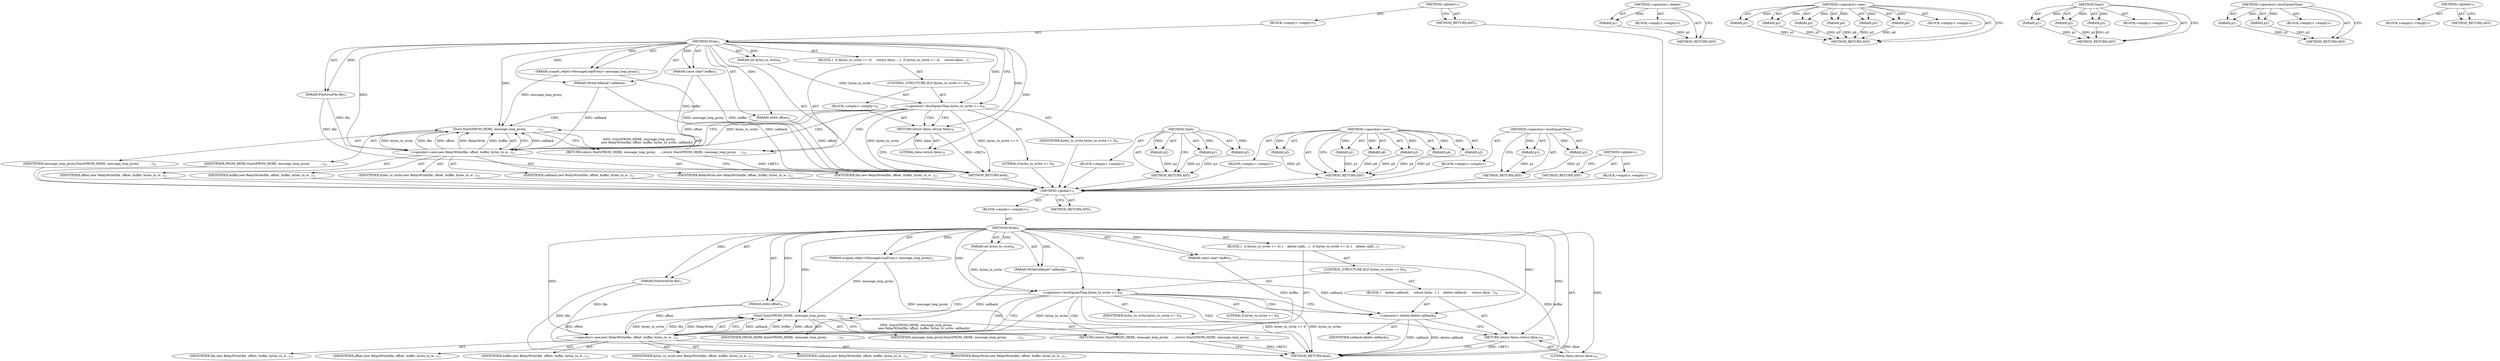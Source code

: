 digraph "&lt;global&gt;" {
vulnerable_6 [label=<(METHOD,&lt;global&gt;)<SUB>1</SUB>>];
vulnerable_7 [label=<(BLOCK,&lt;empty&gt;,&lt;empty&gt;)<SUB>1</SUB>>];
vulnerable_8 [label=<(METHOD,Write)<SUB>1</SUB>>];
vulnerable_9 [label=<(PARAM,scoped_refptr&lt;MessageLoopProxy&gt; message_loop_proxy)<SUB>2</SUB>>];
vulnerable_10 [label=<(PARAM,PlatformFile file)<SUB>3</SUB>>];
vulnerable_11 [label=<(PARAM,int64 offset)<SUB>4</SUB>>];
vulnerable_12 [label=<(PARAM,const char* buffer)<SUB>5</SUB>>];
vulnerable_13 [label=<(PARAM,int bytes_to_write)<SUB>6</SUB>>];
vulnerable_14 [label=<(PARAM,WriteCallback* callback)<SUB>7</SUB>>];
vulnerable_15 [label=<(BLOCK,{
  if (bytes_to_write &lt;= 0)
     return false;...,{
  if (bytes_to_write &lt;= 0)
     return false;...)<SUB>7</SUB>>];
vulnerable_16 [label=<(CONTROL_STRUCTURE,IF,if (bytes_to_write &lt;= 0))<SUB>8</SUB>>];
vulnerable_17 [label=<(&lt;operator&gt;.lessEqualsThan,bytes_to_write &lt;= 0)<SUB>8</SUB>>];
vulnerable_18 [label=<(IDENTIFIER,bytes_to_write,bytes_to_write &lt;= 0)<SUB>8</SUB>>];
vulnerable_19 [label=<(LITERAL,0,bytes_to_write &lt;= 0)<SUB>8</SUB>>];
vulnerable_20 [label=<(BLOCK,&lt;empty&gt;,&lt;empty&gt;)<SUB>9</SUB>>];
vulnerable_21 [label=<(RETURN,return false;,return false;)<SUB>9</SUB>>];
vulnerable_22 [label=<(LITERAL,false,return false;)<SUB>9</SUB>>];
vulnerable_23 [label=<(RETURN,return Start(FROM_HERE, message_loop_proxy,
   ...,return Start(FROM_HERE, message_loop_proxy,
   ...)<SUB>10</SUB>>];
vulnerable_24 [label=<(Start,Start(FROM_HERE, message_loop_proxy,
          ...)<SUB>10</SUB>>];
vulnerable_25 [label=<(IDENTIFIER,FROM_HERE,Start(FROM_HERE, message_loop_proxy,
          ...)<SUB>10</SUB>>];
vulnerable_26 [label=<(IDENTIFIER,message_loop_proxy,Start(FROM_HERE, message_loop_proxy,
          ...)<SUB>10</SUB>>];
vulnerable_27 [label=<(&lt;operator&gt;.new,new RelayWrite(file, offset, buffer, bytes_to_w...)<SUB>11</SUB>>];
vulnerable_28 [label=<(IDENTIFIER,RelayWrite,new RelayWrite(file, offset, buffer, bytes_to_w...)<SUB>11</SUB>>];
vulnerable_29 [label=<(IDENTIFIER,file,new RelayWrite(file, offset, buffer, bytes_to_w...)<SUB>11</SUB>>];
vulnerable_30 [label=<(IDENTIFIER,offset,new RelayWrite(file, offset, buffer, bytes_to_w...)<SUB>11</SUB>>];
vulnerable_31 [label=<(IDENTIFIER,buffer,new RelayWrite(file, offset, buffer, bytes_to_w...)<SUB>11</SUB>>];
vulnerable_32 [label=<(IDENTIFIER,bytes_to_write,new RelayWrite(file, offset, buffer, bytes_to_w...)<SUB>11</SUB>>];
vulnerable_33 [label=<(IDENTIFIER,callback,new RelayWrite(file, offset, buffer, bytes_to_w...)<SUB>11</SUB>>];
vulnerable_34 [label=<(METHOD_RETURN,bool)<SUB>1</SUB>>];
vulnerable_36 [label=<(METHOD_RETURN,ANY)<SUB>1</SUB>>];
vulnerable_70 [label=<(METHOD,Start)>];
vulnerable_71 [label=<(PARAM,p1)>];
vulnerable_72 [label=<(PARAM,p2)>];
vulnerable_73 [label=<(PARAM,p3)>];
vulnerable_74 [label=<(BLOCK,&lt;empty&gt;,&lt;empty&gt;)>];
vulnerable_75 [label=<(METHOD_RETURN,ANY)>];
vulnerable_76 [label=<(METHOD,&lt;operator&gt;.new)>];
vulnerable_77 [label=<(PARAM,p1)>];
vulnerable_78 [label=<(PARAM,p2)>];
vulnerable_79 [label=<(PARAM,p3)>];
vulnerable_80 [label=<(PARAM,p4)>];
vulnerable_81 [label=<(PARAM,p5)>];
vulnerable_82 [label=<(PARAM,p6)>];
vulnerable_83 [label=<(BLOCK,&lt;empty&gt;,&lt;empty&gt;)>];
vulnerable_84 [label=<(METHOD_RETURN,ANY)>];
vulnerable_65 [label=<(METHOD,&lt;operator&gt;.lessEqualsThan)>];
vulnerable_66 [label=<(PARAM,p1)>];
vulnerable_67 [label=<(PARAM,p2)>];
vulnerable_68 [label=<(BLOCK,&lt;empty&gt;,&lt;empty&gt;)>];
vulnerable_69 [label=<(METHOD_RETURN,ANY)>];
vulnerable_59 [label=<(METHOD,&lt;global&gt;)<SUB>1</SUB>>];
vulnerable_60 [label=<(BLOCK,&lt;empty&gt;,&lt;empty&gt;)>];
vulnerable_61 [label=<(METHOD_RETURN,ANY)>];
fixed_6 [label=<(METHOD,&lt;global&gt;)<SUB>1</SUB>>];
fixed_7 [label=<(BLOCK,&lt;empty&gt;,&lt;empty&gt;)<SUB>1</SUB>>];
fixed_8 [label=<(METHOD,Write)<SUB>1</SUB>>];
fixed_9 [label=<(PARAM,scoped_refptr&lt;MessageLoopProxy&gt; message_loop_proxy)<SUB>2</SUB>>];
fixed_10 [label=<(PARAM,PlatformFile file)<SUB>3</SUB>>];
fixed_11 [label=<(PARAM,int64 offset)<SUB>4</SUB>>];
fixed_12 [label=<(PARAM,const char* buffer)<SUB>5</SUB>>];
fixed_13 [label=<(PARAM,int bytes_to_write)<SUB>6</SUB>>];
fixed_14 [label=<(PARAM,WriteCallback* callback)<SUB>7</SUB>>];
fixed_15 [label=<(BLOCK,{
  if (bytes_to_write &lt;= 0) {
    delete callb...,{
  if (bytes_to_write &lt;= 0) {
    delete callb...)<SUB>7</SUB>>];
fixed_16 [label=<(CONTROL_STRUCTURE,IF,if (bytes_to_write &lt;= 0))<SUB>8</SUB>>];
fixed_17 [label=<(&lt;operator&gt;.lessEqualsThan,bytes_to_write &lt;= 0)<SUB>8</SUB>>];
fixed_18 [label=<(IDENTIFIER,bytes_to_write,bytes_to_write &lt;= 0)<SUB>8</SUB>>];
fixed_19 [label=<(LITERAL,0,bytes_to_write &lt;= 0)<SUB>8</SUB>>];
fixed_20 [label=<(BLOCK,{
    delete callback;
     return false;
  },{
    delete callback;
     return false;
  })<SUB>8</SUB>>];
fixed_21 [label=<(&lt;operator&gt;.delete,delete callback)<SUB>9</SUB>>];
fixed_22 [label=<(IDENTIFIER,callback,delete callback)<SUB>9</SUB>>];
fixed_23 [label=<(RETURN,return false;,return false;)<SUB>10</SUB>>];
fixed_24 [label=<(LITERAL,false,return false;)<SUB>10</SUB>>];
fixed_25 [label=<(RETURN,return Start(FROM_HERE, message_loop_proxy,
   ...,return Start(FROM_HERE, message_loop_proxy,
   ...)<SUB>12</SUB>>];
fixed_26 [label=<(Start,Start(FROM_HERE, message_loop_proxy,
          ...)<SUB>12</SUB>>];
fixed_27 [label=<(IDENTIFIER,FROM_HERE,Start(FROM_HERE, message_loop_proxy,
          ...)<SUB>12</SUB>>];
fixed_28 [label=<(IDENTIFIER,message_loop_proxy,Start(FROM_HERE, message_loop_proxy,
          ...)<SUB>12</SUB>>];
fixed_29 [label=<(&lt;operator&gt;.new,new RelayWrite(file, offset, buffer, bytes_to_w...)<SUB>13</SUB>>];
fixed_30 [label=<(IDENTIFIER,RelayWrite,new RelayWrite(file, offset, buffer, bytes_to_w...)<SUB>13</SUB>>];
fixed_31 [label=<(IDENTIFIER,file,new RelayWrite(file, offset, buffer, bytes_to_w...)<SUB>13</SUB>>];
fixed_32 [label=<(IDENTIFIER,offset,new RelayWrite(file, offset, buffer, bytes_to_w...)<SUB>13</SUB>>];
fixed_33 [label=<(IDENTIFIER,buffer,new RelayWrite(file, offset, buffer, bytes_to_w...)<SUB>13</SUB>>];
fixed_34 [label=<(IDENTIFIER,bytes_to_write,new RelayWrite(file, offset, buffer, bytes_to_w...)<SUB>13</SUB>>];
fixed_35 [label=<(IDENTIFIER,callback,new RelayWrite(file, offset, buffer, bytes_to_w...)<SUB>13</SUB>>];
fixed_36 [label=<(METHOD_RETURN,bool)<SUB>1</SUB>>];
fixed_38 [label=<(METHOD_RETURN,ANY)<SUB>1</SUB>>];
fixed_72 [label=<(METHOD,&lt;operator&gt;.delete)>];
fixed_73 [label=<(PARAM,p1)>];
fixed_74 [label=<(BLOCK,&lt;empty&gt;,&lt;empty&gt;)>];
fixed_75 [label=<(METHOD_RETURN,ANY)>];
fixed_82 [label=<(METHOD,&lt;operator&gt;.new)>];
fixed_83 [label=<(PARAM,p1)>];
fixed_84 [label=<(PARAM,p2)>];
fixed_85 [label=<(PARAM,p3)>];
fixed_86 [label=<(PARAM,p4)>];
fixed_87 [label=<(PARAM,p5)>];
fixed_88 [label=<(PARAM,p6)>];
fixed_89 [label=<(BLOCK,&lt;empty&gt;,&lt;empty&gt;)>];
fixed_90 [label=<(METHOD_RETURN,ANY)>];
fixed_76 [label=<(METHOD,Start)>];
fixed_77 [label=<(PARAM,p1)>];
fixed_78 [label=<(PARAM,p2)>];
fixed_79 [label=<(PARAM,p3)>];
fixed_80 [label=<(BLOCK,&lt;empty&gt;,&lt;empty&gt;)>];
fixed_81 [label=<(METHOD_RETURN,ANY)>];
fixed_67 [label=<(METHOD,&lt;operator&gt;.lessEqualsThan)>];
fixed_68 [label=<(PARAM,p1)>];
fixed_69 [label=<(PARAM,p2)>];
fixed_70 [label=<(BLOCK,&lt;empty&gt;,&lt;empty&gt;)>];
fixed_71 [label=<(METHOD_RETURN,ANY)>];
fixed_61 [label=<(METHOD,&lt;global&gt;)<SUB>1</SUB>>];
fixed_62 [label=<(BLOCK,&lt;empty&gt;,&lt;empty&gt;)>];
fixed_63 [label=<(METHOD_RETURN,ANY)>];
vulnerable_6 -> vulnerable_7  [key=0, label="AST: "];
vulnerable_6 -> vulnerable_36  [key=0, label="AST: "];
vulnerable_6 -> vulnerable_36  [key=1, label="CFG: "];
vulnerable_7 -> vulnerable_8  [key=0, label="AST: "];
vulnerable_8 -> vulnerable_9  [key=0, label="AST: "];
vulnerable_8 -> vulnerable_9  [key=1, label="DDG: "];
vulnerable_8 -> vulnerable_10  [key=0, label="AST: "];
vulnerable_8 -> vulnerable_10  [key=1, label="DDG: "];
vulnerable_8 -> vulnerable_11  [key=0, label="AST: "];
vulnerable_8 -> vulnerable_11  [key=1, label="DDG: "];
vulnerable_8 -> vulnerable_12  [key=0, label="AST: "];
vulnerable_8 -> vulnerable_12  [key=1, label="DDG: "];
vulnerable_8 -> vulnerable_13  [key=0, label="AST: "];
vulnerable_8 -> vulnerable_13  [key=1, label="DDG: "];
vulnerable_8 -> vulnerable_14  [key=0, label="AST: "];
vulnerable_8 -> vulnerable_14  [key=1, label="DDG: "];
vulnerable_8 -> vulnerable_15  [key=0, label="AST: "];
vulnerable_8 -> vulnerable_34  [key=0, label="AST: "];
vulnerable_8 -> vulnerable_17  [key=0, label="CFG: "];
vulnerable_8 -> vulnerable_17  [key=1, label="DDG: "];
vulnerable_8 -> vulnerable_21  [key=0, label="DDG: "];
vulnerable_8 -> vulnerable_24  [key=0, label="DDG: "];
vulnerable_8 -> vulnerable_22  [key=0, label="DDG: "];
vulnerable_8 -> vulnerable_27  [key=0, label="DDG: "];
vulnerable_9 -> vulnerable_34  [key=0, label="DDG: message_loop_proxy"];
vulnerable_9 -> vulnerable_24  [key=0, label="DDG: message_loop_proxy"];
vulnerable_10 -> vulnerable_34  [key=0, label="DDG: file"];
vulnerable_10 -> vulnerable_27  [key=0, label="DDG: file"];
vulnerable_11 -> vulnerable_34  [key=0, label="DDG: offset"];
vulnerable_11 -> vulnerable_27  [key=0, label="DDG: offset"];
vulnerable_12 -> vulnerable_34  [key=0, label="DDG: buffer"];
vulnerable_12 -> vulnerable_27  [key=0, label="DDG: buffer"];
vulnerable_13 -> vulnerable_17  [key=0, label="DDG: bytes_to_write"];
vulnerable_14 -> vulnerable_34  [key=0, label="DDG: callback"];
vulnerable_14 -> vulnerable_27  [key=0, label="DDG: callback"];
vulnerable_15 -> vulnerable_16  [key=0, label="AST: "];
vulnerable_15 -> vulnerable_23  [key=0, label="AST: "];
vulnerable_16 -> vulnerable_17  [key=0, label="AST: "];
vulnerable_16 -> vulnerable_20  [key=0, label="AST: "];
vulnerable_17 -> vulnerable_18  [key=0, label="AST: "];
vulnerable_17 -> vulnerable_19  [key=0, label="AST: "];
vulnerable_17 -> vulnerable_21  [key=0, label="CFG: "];
vulnerable_17 -> vulnerable_21  [key=1, label="CDG: "];
vulnerable_17 -> vulnerable_27  [key=0, label="CFG: "];
vulnerable_17 -> vulnerable_27  [key=1, label="DDG: bytes_to_write"];
vulnerable_17 -> vulnerable_27  [key=2, label="CDG: "];
vulnerable_17 -> vulnerable_34  [key=0, label="DDG: bytes_to_write"];
vulnerable_17 -> vulnerable_34  [key=1, label="DDG: bytes_to_write &lt;= 0"];
vulnerable_17 -> vulnerable_24  [key=0, label="CDG: "];
vulnerable_17 -> vulnerable_23  [key=0, label="CDG: "];
vulnerable_18 -> fixed_6  [key=0];
vulnerable_19 -> fixed_6  [key=0];
vulnerable_20 -> vulnerable_21  [key=0, label="AST: "];
vulnerable_21 -> vulnerable_22  [key=0, label="AST: "];
vulnerable_21 -> vulnerable_34  [key=0, label="CFG: "];
vulnerable_21 -> vulnerable_34  [key=1, label="DDG: &lt;RET&gt;"];
vulnerable_22 -> vulnerable_21  [key=0, label="DDG: false"];
vulnerable_23 -> vulnerable_24  [key=0, label="AST: "];
vulnerable_23 -> vulnerable_34  [key=0, label="CFG: "];
vulnerable_23 -> vulnerable_34  [key=1, label="DDG: &lt;RET&gt;"];
vulnerable_24 -> vulnerable_25  [key=0, label="AST: "];
vulnerable_24 -> vulnerable_26  [key=0, label="AST: "];
vulnerable_24 -> vulnerable_27  [key=0, label="AST: "];
vulnerable_24 -> vulnerable_23  [key=0, label="CFG: "];
vulnerable_24 -> vulnerable_23  [key=1, label="DDG: Start(FROM_HERE, message_loop_proxy,
                new RelayWrite(file, offset, buffer, bytes_to_write, callback))"];
vulnerable_25 -> fixed_6  [key=0];
vulnerable_26 -> fixed_6  [key=0];
vulnerable_27 -> vulnerable_28  [key=0, label="AST: "];
vulnerable_27 -> vulnerable_29  [key=0, label="AST: "];
vulnerable_27 -> vulnerable_30  [key=0, label="AST: "];
vulnerable_27 -> vulnerable_31  [key=0, label="AST: "];
vulnerable_27 -> vulnerable_32  [key=0, label="AST: "];
vulnerable_27 -> vulnerable_33  [key=0, label="AST: "];
vulnerable_27 -> vulnerable_24  [key=0, label="CFG: "];
vulnerable_27 -> vulnerable_24  [key=1, label="DDG: callback"];
vulnerable_27 -> vulnerable_24  [key=2, label="DDG: bytes_to_write"];
vulnerable_27 -> vulnerable_24  [key=3, label="DDG: file"];
vulnerable_27 -> vulnerable_24  [key=4, label="DDG: offset"];
vulnerable_27 -> vulnerable_24  [key=5, label="DDG: RelayWrite"];
vulnerable_27 -> vulnerable_24  [key=6, label="DDG: buffer"];
vulnerable_28 -> fixed_6  [key=0];
vulnerable_29 -> fixed_6  [key=0];
vulnerable_30 -> fixed_6  [key=0];
vulnerable_31 -> fixed_6  [key=0];
vulnerable_32 -> fixed_6  [key=0];
vulnerable_33 -> fixed_6  [key=0];
vulnerable_34 -> fixed_6  [key=0];
vulnerable_36 -> fixed_6  [key=0];
vulnerable_70 -> vulnerable_71  [key=0, label="AST: "];
vulnerable_70 -> vulnerable_71  [key=1, label="DDG: "];
vulnerable_70 -> vulnerable_74  [key=0, label="AST: "];
vulnerable_70 -> vulnerable_72  [key=0, label="AST: "];
vulnerable_70 -> vulnerable_72  [key=1, label="DDG: "];
vulnerable_70 -> vulnerable_75  [key=0, label="AST: "];
vulnerable_70 -> vulnerable_75  [key=1, label="CFG: "];
vulnerable_70 -> vulnerable_73  [key=0, label="AST: "];
vulnerable_70 -> vulnerable_73  [key=1, label="DDG: "];
vulnerable_71 -> vulnerable_75  [key=0, label="DDG: p1"];
vulnerable_72 -> vulnerable_75  [key=0, label="DDG: p2"];
vulnerable_73 -> vulnerable_75  [key=0, label="DDG: p3"];
vulnerable_74 -> fixed_6  [key=0];
vulnerable_75 -> fixed_6  [key=0];
vulnerable_76 -> vulnerable_77  [key=0, label="AST: "];
vulnerable_76 -> vulnerable_77  [key=1, label="DDG: "];
vulnerable_76 -> vulnerable_83  [key=0, label="AST: "];
vulnerable_76 -> vulnerable_78  [key=0, label="AST: "];
vulnerable_76 -> vulnerable_78  [key=1, label="DDG: "];
vulnerable_76 -> vulnerable_84  [key=0, label="AST: "];
vulnerable_76 -> vulnerable_84  [key=1, label="CFG: "];
vulnerable_76 -> vulnerable_79  [key=0, label="AST: "];
vulnerable_76 -> vulnerable_79  [key=1, label="DDG: "];
vulnerable_76 -> vulnerable_80  [key=0, label="AST: "];
vulnerable_76 -> vulnerable_80  [key=1, label="DDG: "];
vulnerable_76 -> vulnerable_81  [key=0, label="AST: "];
vulnerable_76 -> vulnerable_81  [key=1, label="DDG: "];
vulnerable_76 -> vulnerable_82  [key=0, label="AST: "];
vulnerable_76 -> vulnerable_82  [key=1, label="DDG: "];
vulnerable_77 -> vulnerable_84  [key=0, label="DDG: p1"];
vulnerable_78 -> vulnerable_84  [key=0, label="DDG: p2"];
vulnerable_79 -> vulnerable_84  [key=0, label="DDG: p3"];
vulnerable_80 -> vulnerable_84  [key=0, label="DDG: p4"];
vulnerable_81 -> vulnerable_84  [key=0, label="DDG: p5"];
vulnerable_82 -> vulnerable_84  [key=0, label="DDG: p6"];
vulnerable_83 -> fixed_6  [key=0];
vulnerable_84 -> fixed_6  [key=0];
vulnerable_65 -> vulnerable_66  [key=0, label="AST: "];
vulnerable_65 -> vulnerable_66  [key=1, label="DDG: "];
vulnerable_65 -> vulnerable_68  [key=0, label="AST: "];
vulnerable_65 -> vulnerable_67  [key=0, label="AST: "];
vulnerable_65 -> vulnerable_67  [key=1, label="DDG: "];
vulnerable_65 -> vulnerable_69  [key=0, label="AST: "];
vulnerable_65 -> vulnerable_69  [key=1, label="CFG: "];
vulnerable_66 -> vulnerable_69  [key=0, label="DDG: p1"];
vulnerable_67 -> vulnerable_69  [key=0, label="DDG: p2"];
vulnerable_68 -> fixed_6  [key=0];
vulnerable_69 -> fixed_6  [key=0];
vulnerable_59 -> vulnerable_60  [key=0, label="AST: "];
vulnerable_59 -> vulnerable_61  [key=0, label="AST: "];
vulnerable_59 -> vulnerable_61  [key=1, label="CFG: "];
vulnerable_60 -> fixed_6  [key=0];
vulnerable_61 -> fixed_6  [key=0];
fixed_6 -> fixed_7  [key=0, label="AST: "];
fixed_6 -> fixed_38  [key=0, label="AST: "];
fixed_6 -> fixed_38  [key=1, label="CFG: "];
fixed_7 -> fixed_8  [key=0, label="AST: "];
fixed_8 -> fixed_9  [key=0, label="AST: "];
fixed_8 -> fixed_9  [key=1, label="DDG: "];
fixed_8 -> fixed_10  [key=0, label="AST: "];
fixed_8 -> fixed_10  [key=1, label="DDG: "];
fixed_8 -> fixed_11  [key=0, label="AST: "];
fixed_8 -> fixed_11  [key=1, label="DDG: "];
fixed_8 -> fixed_12  [key=0, label="AST: "];
fixed_8 -> fixed_12  [key=1, label="DDG: "];
fixed_8 -> fixed_13  [key=0, label="AST: "];
fixed_8 -> fixed_13  [key=1, label="DDG: "];
fixed_8 -> fixed_14  [key=0, label="AST: "];
fixed_8 -> fixed_14  [key=1, label="DDG: "];
fixed_8 -> fixed_15  [key=0, label="AST: "];
fixed_8 -> fixed_36  [key=0, label="AST: "];
fixed_8 -> fixed_17  [key=0, label="CFG: "];
fixed_8 -> fixed_17  [key=1, label="DDG: "];
fixed_8 -> fixed_23  [key=0, label="DDG: "];
fixed_8 -> fixed_26  [key=0, label="DDG: "];
fixed_8 -> fixed_21  [key=0, label="DDG: "];
fixed_8 -> fixed_24  [key=0, label="DDG: "];
fixed_8 -> fixed_29  [key=0, label="DDG: "];
fixed_9 -> fixed_36  [key=0, label="DDG: message_loop_proxy"];
fixed_9 -> fixed_26  [key=0, label="DDG: message_loop_proxy"];
fixed_10 -> fixed_36  [key=0, label="DDG: file"];
fixed_10 -> fixed_29  [key=0, label="DDG: file"];
fixed_11 -> fixed_36  [key=0, label="DDG: offset"];
fixed_11 -> fixed_29  [key=0, label="DDG: offset"];
fixed_12 -> fixed_36  [key=0, label="DDG: buffer"];
fixed_12 -> fixed_29  [key=0, label="DDG: buffer"];
fixed_13 -> fixed_17  [key=0, label="DDG: bytes_to_write"];
fixed_14 -> fixed_21  [key=0, label="DDG: callback"];
fixed_14 -> fixed_29  [key=0, label="DDG: callback"];
fixed_15 -> fixed_16  [key=0, label="AST: "];
fixed_15 -> fixed_25  [key=0, label="AST: "];
fixed_16 -> fixed_17  [key=0, label="AST: "];
fixed_16 -> fixed_20  [key=0, label="AST: "];
fixed_17 -> fixed_18  [key=0, label="AST: "];
fixed_17 -> fixed_19  [key=0, label="AST: "];
fixed_17 -> fixed_21  [key=0, label="CFG: "];
fixed_17 -> fixed_21  [key=1, label="CDG: "];
fixed_17 -> fixed_29  [key=0, label="CFG: "];
fixed_17 -> fixed_29  [key=1, label="DDG: bytes_to_write"];
fixed_17 -> fixed_29  [key=2, label="CDG: "];
fixed_17 -> fixed_36  [key=0, label="DDG: bytes_to_write"];
fixed_17 -> fixed_36  [key=1, label="DDG: bytes_to_write &lt;= 0"];
fixed_17 -> fixed_26  [key=0, label="CDG: "];
fixed_17 -> fixed_23  [key=0, label="CDG: "];
fixed_17 -> fixed_25  [key=0, label="CDG: "];
fixed_20 -> fixed_21  [key=0, label="AST: "];
fixed_20 -> fixed_23  [key=0, label="AST: "];
fixed_21 -> fixed_22  [key=0, label="AST: "];
fixed_21 -> fixed_23  [key=0, label="CFG: "];
fixed_21 -> fixed_36  [key=0, label="DDG: callback"];
fixed_21 -> fixed_36  [key=1, label="DDG: delete callback"];
fixed_23 -> fixed_24  [key=0, label="AST: "];
fixed_23 -> fixed_36  [key=0, label="CFG: "];
fixed_23 -> fixed_36  [key=1, label="DDG: &lt;RET&gt;"];
fixed_24 -> fixed_23  [key=0, label="DDG: false"];
fixed_25 -> fixed_26  [key=0, label="AST: "];
fixed_25 -> fixed_36  [key=0, label="CFG: "];
fixed_25 -> fixed_36  [key=1, label="DDG: &lt;RET&gt;"];
fixed_26 -> fixed_27  [key=0, label="AST: "];
fixed_26 -> fixed_28  [key=0, label="AST: "];
fixed_26 -> fixed_29  [key=0, label="AST: "];
fixed_26 -> fixed_25  [key=0, label="CFG: "];
fixed_26 -> fixed_25  [key=1, label="DDG: Start(FROM_HERE, message_loop_proxy,
                new RelayWrite(file, offset, buffer, bytes_to_write, callback))"];
fixed_29 -> fixed_30  [key=0, label="AST: "];
fixed_29 -> fixed_31  [key=0, label="AST: "];
fixed_29 -> fixed_32  [key=0, label="AST: "];
fixed_29 -> fixed_33  [key=0, label="AST: "];
fixed_29 -> fixed_34  [key=0, label="AST: "];
fixed_29 -> fixed_35  [key=0, label="AST: "];
fixed_29 -> fixed_26  [key=0, label="CFG: "];
fixed_29 -> fixed_26  [key=1, label="DDG: callback"];
fixed_29 -> fixed_26  [key=2, label="DDG: buffer"];
fixed_29 -> fixed_26  [key=3, label="DDG: offset"];
fixed_29 -> fixed_26  [key=4, label="DDG: bytes_to_write"];
fixed_29 -> fixed_26  [key=5, label="DDG: file"];
fixed_29 -> fixed_26  [key=6, label="DDG: RelayWrite"];
fixed_72 -> fixed_73  [key=0, label="AST: "];
fixed_72 -> fixed_73  [key=1, label="DDG: "];
fixed_72 -> fixed_74  [key=0, label="AST: "];
fixed_72 -> fixed_75  [key=0, label="AST: "];
fixed_72 -> fixed_75  [key=1, label="CFG: "];
fixed_73 -> fixed_75  [key=0, label="DDG: p1"];
fixed_82 -> fixed_83  [key=0, label="AST: "];
fixed_82 -> fixed_83  [key=1, label="DDG: "];
fixed_82 -> fixed_89  [key=0, label="AST: "];
fixed_82 -> fixed_84  [key=0, label="AST: "];
fixed_82 -> fixed_84  [key=1, label="DDG: "];
fixed_82 -> fixed_90  [key=0, label="AST: "];
fixed_82 -> fixed_90  [key=1, label="CFG: "];
fixed_82 -> fixed_85  [key=0, label="AST: "];
fixed_82 -> fixed_85  [key=1, label="DDG: "];
fixed_82 -> fixed_86  [key=0, label="AST: "];
fixed_82 -> fixed_86  [key=1, label="DDG: "];
fixed_82 -> fixed_87  [key=0, label="AST: "];
fixed_82 -> fixed_87  [key=1, label="DDG: "];
fixed_82 -> fixed_88  [key=0, label="AST: "];
fixed_82 -> fixed_88  [key=1, label="DDG: "];
fixed_83 -> fixed_90  [key=0, label="DDG: p1"];
fixed_84 -> fixed_90  [key=0, label="DDG: p2"];
fixed_85 -> fixed_90  [key=0, label="DDG: p3"];
fixed_86 -> fixed_90  [key=0, label="DDG: p4"];
fixed_87 -> fixed_90  [key=0, label="DDG: p5"];
fixed_88 -> fixed_90  [key=0, label="DDG: p6"];
fixed_76 -> fixed_77  [key=0, label="AST: "];
fixed_76 -> fixed_77  [key=1, label="DDG: "];
fixed_76 -> fixed_80  [key=0, label="AST: "];
fixed_76 -> fixed_78  [key=0, label="AST: "];
fixed_76 -> fixed_78  [key=1, label="DDG: "];
fixed_76 -> fixed_81  [key=0, label="AST: "];
fixed_76 -> fixed_81  [key=1, label="CFG: "];
fixed_76 -> fixed_79  [key=0, label="AST: "];
fixed_76 -> fixed_79  [key=1, label="DDG: "];
fixed_77 -> fixed_81  [key=0, label="DDG: p1"];
fixed_78 -> fixed_81  [key=0, label="DDG: p2"];
fixed_79 -> fixed_81  [key=0, label="DDG: p3"];
fixed_67 -> fixed_68  [key=0, label="AST: "];
fixed_67 -> fixed_68  [key=1, label="DDG: "];
fixed_67 -> fixed_70  [key=0, label="AST: "];
fixed_67 -> fixed_69  [key=0, label="AST: "];
fixed_67 -> fixed_69  [key=1, label="DDG: "];
fixed_67 -> fixed_71  [key=0, label="AST: "];
fixed_67 -> fixed_71  [key=1, label="CFG: "];
fixed_68 -> fixed_71  [key=0, label="DDG: p1"];
fixed_69 -> fixed_71  [key=0, label="DDG: p2"];
fixed_61 -> fixed_62  [key=0, label="AST: "];
fixed_61 -> fixed_63  [key=0, label="AST: "];
fixed_61 -> fixed_63  [key=1, label="CFG: "];
}
